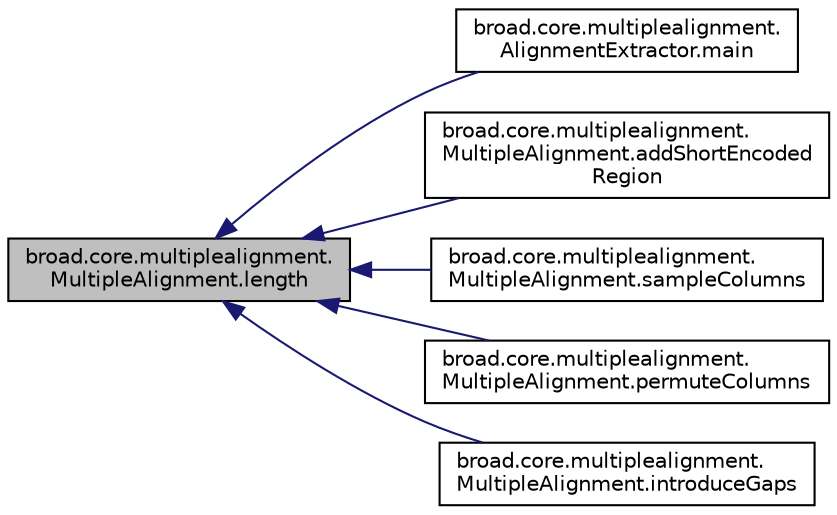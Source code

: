 digraph "broad.core.multiplealignment.MultipleAlignment.length"
{
  edge [fontname="Helvetica",fontsize="10",labelfontname="Helvetica",labelfontsize="10"];
  node [fontname="Helvetica",fontsize="10",shape=record];
  rankdir="LR";
  Node1 [label="broad.core.multiplealignment.\lMultipleAlignment.length",height=0.2,width=0.4,color="black", fillcolor="grey75", style="filled" fontcolor="black"];
  Node1 -> Node2 [dir="back",color="midnightblue",fontsize="10",style="solid",fontname="Helvetica"];
  Node2 [label="broad.core.multiplealignment.\lAlignmentExtractor.main",height=0.2,width=0.4,color="black", fillcolor="white", style="filled",URL="$classbroad_1_1core_1_1multiplealignment_1_1_alignment_extractor.html#a48d2b8b5d5fdbcc0caae3d2e29e049f2"];
  Node1 -> Node3 [dir="back",color="midnightblue",fontsize="10",style="solid",fontname="Helvetica"];
  Node3 [label="broad.core.multiplealignment.\lMultipleAlignment.addShortEncoded\lRegion",height=0.2,width=0.4,color="black", fillcolor="white", style="filled",URL="$classbroad_1_1core_1_1multiplealignment_1_1_multiple_alignment.html#a034bfc282f2aaff7aa3133867dcc2963"];
  Node1 -> Node4 [dir="back",color="midnightblue",fontsize="10",style="solid",fontname="Helvetica"];
  Node4 [label="broad.core.multiplealignment.\lMultipleAlignment.sampleColumns",height=0.2,width=0.4,color="black", fillcolor="white", style="filled",URL="$classbroad_1_1core_1_1multiplealignment_1_1_multiple_alignment.html#a8b7d8e493f5c3ea5409d7c12f41c9237"];
  Node1 -> Node5 [dir="back",color="midnightblue",fontsize="10",style="solid",fontname="Helvetica"];
  Node5 [label="broad.core.multiplealignment.\lMultipleAlignment.permuteColumns",height=0.2,width=0.4,color="black", fillcolor="white", style="filled",URL="$classbroad_1_1core_1_1multiplealignment_1_1_multiple_alignment.html#a5499cd13fb5a0c8c7029366328197b0e"];
  Node1 -> Node6 [dir="back",color="midnightblue",fontsize="10",style="solid",fontname="Helvetica"];
  Node6 [label="broad.core.multiplealignment.\lMultipleAlignment.introduceGaps",height=0.2,width=0.4,color="black", fillcolor="white", style="filled",URL="$classbroad_1_1core_1_1multiplealignment_1_1_multiple_alignment.html#a4ee614853a44ff109c0981a1513ebf46"];
}
